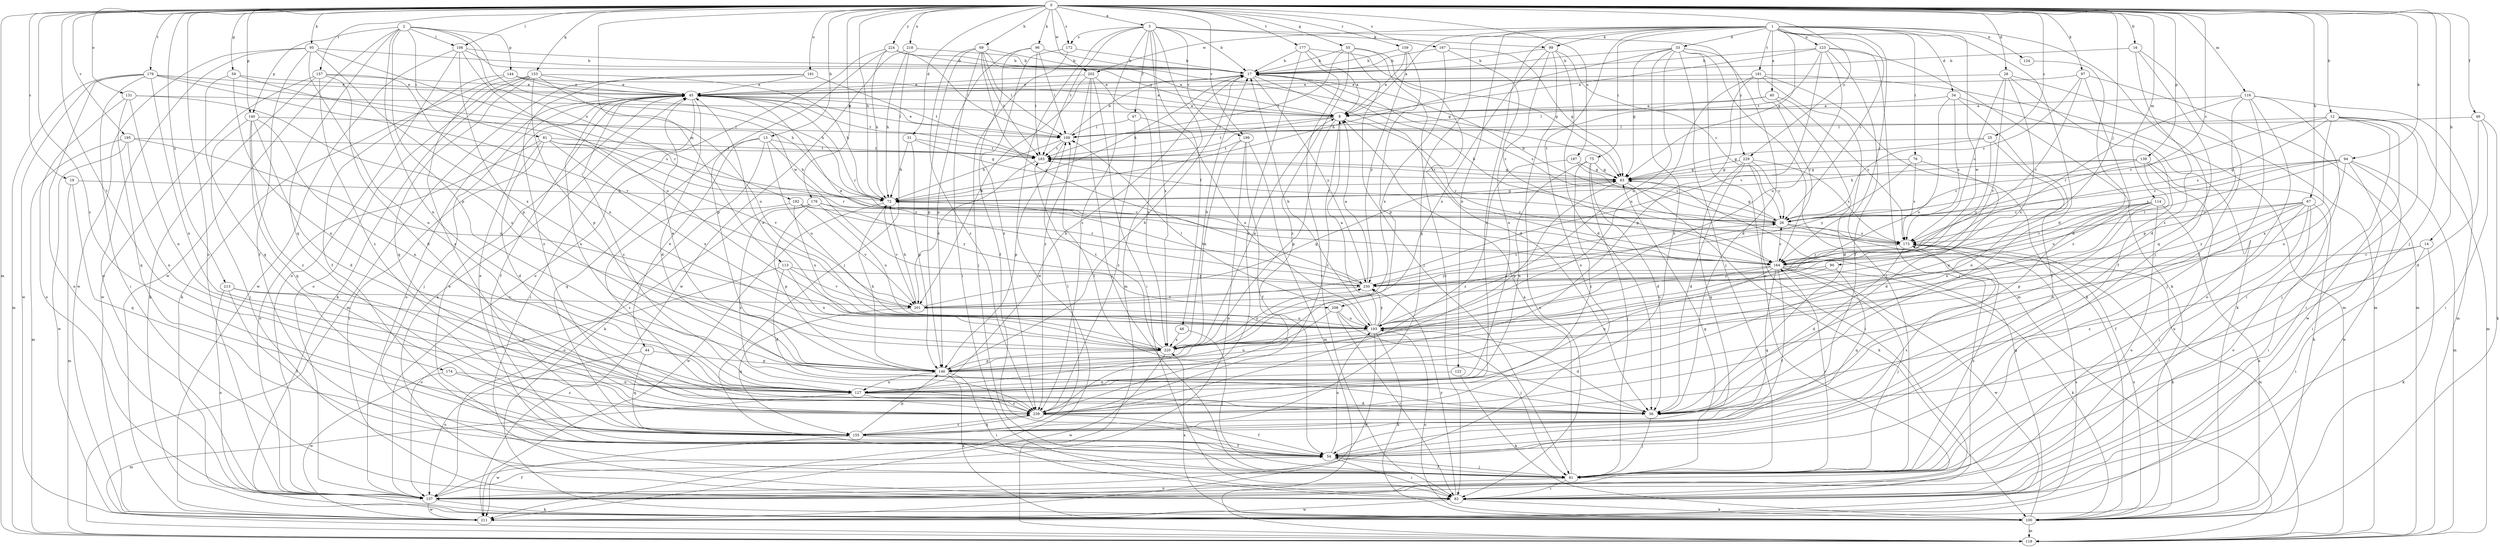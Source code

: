 strict digraph  {
0;
1;
2;
3;
8;
12;
13;
14;
16;
17;
19;
25;
26;
28;
31;
33;
34;
36;
40;
44;
45;
46;
47;
48;
54;
55;
59;
63;
67;
69;
72;
75;
76;
81;
82;
90;
91;
94;
95;
96;
97;
99;
100;
106;
109;
113;
114;
116;
118;
122;
123;
124;
127;
131;
137;
139;
140;
144;
146;
153;
155;
157;
159;
164;
167;
172;
173;
174;
176;
177;
179;
181;
183;
187;
191;
192;
193;
195;
199;
201;
202;
208;
211;
213;
218;
220;
224;
229;
230;
239;
0 -> 3  [label=a];
0 -> 12  [label=b];
0 -> 13  [label=b];
0 -> 14  [label=b];
0 -> 16  [label=b];
0 -> 19  [label=c];
0 -> 25  [label=c];
0 -> 26  [label=c];
0 -> 28  [label=d];
0 -> 31  [label=d];
0 -> 46  [label=f];
0 -> 55  [label=g];
0 -> 59  [label=g];
0 -> 67  [label=h];
0 -> 69  [label=h];
0 -> 72  [label=h];
0 -> 90  [label=j];
0 -> 91  [label=j];
0 -> 94  [label=k];
0 -> 95  [label=k];
0 -> 96  [label=k];
0 -> 97  [label=k];
0 -> 106  [label=l];
0 -> 113  [label=m];
0 -> 114  [label=m];
0 -> 116  [label=m];
0 -> 118  [label=m];
0 -> 131  [label=o];
0 -> 137  [label=o];
0 -> 139  [label=p];
0 -> 140  [label=p];
0 -> 153  [label=q];
0 -> 157  [label=r];
0 -> 159  [label=r];
0 -> 167  [label=s];
0 -> 172  [label=s];
0 -> 174  [label=t];
0 -> 176  [label=t];
0 -> 177  [label=t];
0 -> 179  [label=t];
0 -> 187  [label=u];
0 -> 191  [label=u];
0 -> 195  [label=v];
0 -> 199  [label=v];
0 -> 202  [label=w];
0 -> 213  [label=x];
0 -> 218  [label=x];
0 -> 224  [label=y];
0 -> 229  [label=y];
0 -> 239  [label=z];
1 -> 8  [label=a];
1 -> 26  [label=c];
1 -> 33  [label=d];
1 -> 34  [label=d];
1 -> 36  [label=d];
1 -> 40  [label=e];
1 -> 63  [label=g];
1 -> 75  [label=i];
1 -> 76  [label=i];
1 -> 91  [label=j];
1 -> 99  [label=k];
1 -> 122  [label=n];
1 -> 123  [label=n];
1 -> 124  [label=n];
1 -> 137  [label=o];
1 -> 155  [label=q];
1 -> 164  [label=r];
1 -> 181  [label=t];
1 -> 202  [label=w];
1 -> 208  [label=w];
1 -> 239  [label=z];
2 -> 81  [label=i];
2 -> 106  [label=l];
2 -> 127  [label=n];
2 -> 140  [label=p];
2 -> 144  [label=p];
2 -> 146  [label=p];
2 -> 155  [label=q];
2 -> 192  [label=u];
2 -> 208  [label=w];
2 -> 211  [label=w];
3 -> 17  [label=b];
3 -> 47  [label=f];
3 -> 48  [label=f];
3 -> 99  [label=k];
3 -> 118  [label=m];
3 -> 172  [label=s];
3 -> 183  [label=t];
3 -> 199  [label=v];
3 -> 211  [label=w];
3 -> 220  [label=x];
3 -> 229  [label=y];
3 -> 239  [label=z];
8 -> 109  [label=l];
8 -> 146  [label=p];
8 -> 164  [label=r];
8 -> 183  [label=t];
8 -> 239  [label=z];
12 -> 26  [label=c];
12 -> 82  [label=i];
12 -> 91  [label=j];
12 -> 109  [label=l];
12 -> 118  [label=m];
12 -> 173  [label=s];
12 -> 211  [label=w];
12 -> 220  [label=x];
13 -> 44  [label=e];
13 -> 72  [label=h];
13 -> 100  [label=k];
13 -> 155  [label=q];
13 -> 183  [label=t];
13 -> 193  [label=u];
14 -> 82  [label=i];
14 -> 100  [label=k];
14 -> 164  [label=r];
14 -> 239  [label=z];
16 -> 17  [label=b];
16 -> 36  [label=d];
16 -> 54  [label=f];
16 -> 155  [label=q];
17 -> 45  [label=e];
17 -> 72  [label=h];
17 -> 164  [label=r];
17 -> 173  [label=s];
17 -> 230  [label=y];
19 -> 72  [label=h];
19 -> 118  [label=m];
19 -> 155  [label=q];
25 -> 63  [label=g];
25 -> 127  [label=n];
25 -> 183  [label=t];
25 -> 230  [label=y];
26 -> 17  [label=b];
26 -> 63  [label=g];
26 -> 118  [label=m];
26 -> 173  [label=s];
26 -> 183  [label=t];
28 -> 45  [label=e];
28 -> 54  [label=f];
28 -> 118  [label=m];
28 -> 173  [label=s];
28 -> 201  [label=v];
28 -> 220  [label=x];
31 -> 63  [label=g];
31 -> 72  [label=h];
31 -> 146  [label=p];
31 -> 183  [label=t];
33 -> 17  [label=b];
33 -> 36  [label=d];
33 -> 63  [label=g];
33 -> 72  [label=h];
33 -> 91  [label=j];
33 -> 118  [label=m];
33 -> 137  [label=o];
33 -> 193  [label=u];
33 -> 239  [label=z];
34 -> 8  [label=a];
34 -> 54  [label=f];
34 -> 100  [label=k];
34 -> 173  [label=s];
34 -> 193  [label=u];
36 -> 91  [label=j];
36 -> 109  [label=l];
40 -> 8  [label=a];
40 -> 36  [label=d];
40 -> 109  [label=l];
40 -> 173  [label=s];
44 -> 137  [label=o];
44 -> 146  [label=p];
44 -> 155  [label=q];
45 -> 8  [label=a];
45 -> 36  [label=d];
45 -> 54  [label=f];
45 -> 82  [label=i];
45 -> 91  [label=j];
45 -> 109  [label=l];
45 -> 127  [label=n];
45 -> 137  [label=o];
45 -> 164  [label=r];
45 -> 183  [label=t];
45 -> 239  [label=z];
46 -> 36  [label=d];
46 -> 82  [label=i];
46 -> 100  [label=k];
46 -> 109  [label=l];
47 -> 109  [label=l];
47 -> 193  [label=u];
47 -> 239  [label=z];
48 -> 91  [label=j];
48 -> 220  [label=x];
54 -> 45  [label=e];
54 -> 82  [label=i];
54 -> 91  [label=j];
54 -> 173  [label=s];
54 -> 193  [label=u];
55 -> 17  [label=b];
55 -> 36  [label=d];
55 -> 82  [label=i];
55 -> 91  [label=j];
55 -> 183  [label=t];
55 -> 239  [label=z];
59 -> 45  [label=e];
59 -> 127  [label=n];
59 -> 155  [label=q];
59 -> 173  [label=s];
63 -> 72  [label=h];
63 -> 100  [label=k];
63 -> 146  [label=p];
63 -> 183  [label=t];
67 -> 26  [label=c];
67 -> 54  [label=f];
67 -> 82  [label=i];
67 -> 91  [label=j];
67 -> 127  [label=n];
67 -> 137  [label=o];
67 -> 173  [label=s];
67 -> 230  [label=y];
69 -> 17  [label=b];
69 -> 63  [label=g];
69 -> 82  [label=i];
69 -> 109  [label=l];
69 -> 146  [label=p];
69 -> 183  [label=t];
69 -> 230  [label=y];
69 -> 239  [label=z];
72 -> 26  [label=c];
72 -> 63  [label=g];
72 -> 201  [label=v];
72 -> 211  [label=w];
75 -> 36  [label=d];
75 -> 63  [label=g];
75 -> 91  [label=j];
75 -> 127  [label=n];
75 -> 239  [label=z];
76 -> 36  [label=d];
76 -> 63  [label=g];
76 -> 173  [label=s];
76 -> 230  [label=y];
81 -> 36  [label=d];
81 -> 82  [label=i];
81 -> 137  [label=o];
81 -> 164  [label=r];
81 -> 183  [label=t];
81 -> 201  [label=v];
81 -> 220  [label=x];
82 -> 45  [label=e];
82 -> 100  [label=k];
82 -> 211  [label=w];
82 -> 230  [label=y];
90 -> 155  [label=q];
90 -> 193  [label=u];
90 -> 230  [label=y];
91 -> 8  [label=a];
91 -> 45  [label=e];
91 -> 54  [label=f];
91 -> 63  [label=g];
91 -> 82  [label=i];
91 -> 137  [label=o];
91 -> 164  [label=r];
91 -> 173  [label=s];
94 -> 26  [label=c];
94 -> 63  [label=g];
94 -> 82  [label=i];
94 -> 118  [label=m];
94 -> 164  [label=r];
94 -> 173  [label=s];
94 -> 193  [label=u];
94 -> 211  [label=w];
95 -> 17  [label=b];
95 -> 54  [label=f];
95 -> 127  [label=n];
95 -> 137  [label=o];
95 -> 164  [label=r];
95 -> 211  [label=w];
95 -> 220  [label=x];
96 -> 17  [label=b];
96 -> 54  [label=f];
96 -> 109  [label=l];
96 -> 146  [label=p];
96 -> 183  [label=t];
97 -> 26  [label=c];
97 -> 45  [label=e];
97 -> 118  [label=m];
97 -> 164  [label=r];
97 -> 239  [label=z];
99 -> 17  [label=b];
99 -> 26  [label=c];
99 -> 36  [label=d];
99 -> 82  [label=i];
99 -> 127  [label=n];
99 -> 220  [label=x];
100 -> 63  [label=g];
100 -> 118  [label=m];
100 -> 173  [label=s];
100 -> 193  [label=u];
100 -> 220  [label=x];
106 -> 8  [label=a];
106 -> 17  [label=b];
106 -> 137  [label=o];
106 -> 146  [label=p];
106 -> 193  [label=u];
106 -> 211  [label=w];
109 -> 17  [label=b];
109 -> 45  [label=e];
109 -> 72  [label=h];
109 -> 146  [label=p];
109 -> 183  [label=t];
113 -> 36  [label=d];
113 -> 137  [label=o];
113 -> 201  [label=v];
113 -> 220  [label=x];
113 -> 230  [label=y];
114 -> 26  [label=c];
114 -> 100  [label=k];
114 -> 137  [label=o];
114 -> 146  [label=p];
114 -> 164  [label=r];
114 -> 193  [label=u];
114 -> 220  [label=x];
116 -> 8  [label=a];
116 -> 82  [label=i];
116 -> 91  [label=j];
116 -> 118  [label=m];
116 -> 137  [label=o];
116 -> 146  [label=p];
116 -> 164  [label=r];
122 -> 100  [label=k];
122 -> 127  [label=n];
123 -> 8  [label=a];
123 -> 17  [label=b];
123 -> 54  [label=f];
123 -> 82  [label=i];
123 -> 100  [label=k];
123 -> 183  [label=t];
123 -> 193  [label=u];
123 -> 201  [label=v];
124 -> 36  [label=d];
127 -> 17  [label=b];
127 -> 36  [label=d];
127 -> 118  [label=m];
127 -> 239  [label=z];
131 -> 8  [label=a];
131 -> 127  [label=n];
131 -> 137  [label=o];
131 -> 155  [label=q];
131 -> 220  [label=x];
137 -> 54  [label=f];
137 -> 100  [label=k];
137 -> 211  [label=w];
139 -> 26  [label=c];
139 -> 63  [label=g];
139 -> 72  [label=h];
139 -> 100  [label=k];
139 -> 137  [label=o];
139 -> 193  [label=u];
140 -> 36  [label=d];
140 -> 91  [label=j];
140 -> 109  [label=l];
140 -> 127  [label=n];
140 -> 155  [label=q];
140 -> 239  [label=z];
144 -> 8  [label=a];
144 -> 45  [label=e];
144 -> 54  [label=f];
144 -> 72  [label=h];
144 -> 100  [label=k];
146 -> 17  [label=b];
146 -> 45  [label=e];
146 -> 72  [label=h];
146 -> 82  [label=i];
146 -> 100  [label=k];
146 -> 127  [label=n];
153 -> 45  [label=e];
153 -> 72  [label=h];
153 -> 100  [label=k];
153 -> 137  [label=o];
153 -> 146  [label=p];
153 -> 155  [label=q];
153 -> 193  [label=u];
153 -> 239  [label=z];
155 -> 54  [label=f];
155 -> 109  [label=l];
155 -> 146  [label=p];
155 -> 211  [label=w];
155 -> 239  [label=z];
157 -> 36  [label=d];
157 -> 45  [label=e];
157 -> 100  [label=k];
157 -> 211  [label=w];
157 -> 220  [label=x];
157 -> 239  [label=z];
159 -> 8  [label=a];
159 -> 17  [label=b];
159 -> 146  [label=p];
159 -> 230  [label=y];
164 -> 26  [label=c];
164 -> 54  [label=f];
164 -> 91  [label=j];
164 -> 100  [label=k];
164 -> 127  [label=n];
164 -> 155  [label=q];
164 -> 211  [label=w];
164 -> 220  [label=x];
164 -> 230  [label=y];
167 -> 17  [label=b];
167 -> 63  [label=g];
167 -> 164  [label=r];
167 -> 220  [label=x];
172 -> 17  [label=b];
172 -> 91  [label=j];
172 -> 239  [label=z];
173 -> 17  [label=b];
173 -> 36  [label=d];
173 -> 100  [label=k];
173 -> 164  [label=r];
174 -> 127  [label=n];
174 -> 211  [label=w];
174 -> 239  [label=z];
176 -> 26  [label=c];
176 -> 137  [label=o];
176 -> 146  [label=p];
176 -> 193  [label=u];
176 -> 230  [label=y];
176 -> 239  [label=z];
177 -> 8  [label=a];
177 -> 17  [label=b];
177 -> 63  [label=g];
177 -> 82  [label=i];
177 -> 239  [label=z];
179 -> 45  [label=e];
179 -> 72  [label=h];
179 -> 82  [label=i];
179 -> 118  [label=m];
179 -> 127  [label=n];
179 -> 137  [label=o];
179 -> 201  [label=v];
179 -> 211  [label=w];
181 -> 45  [label=e];
181 -> 91  [label=j];
181 -> 100  [label=k];
181 -> 118  [label=m];
181 -> 146  [label=p];
181 -> 164  [label=r];
181 -> 193  [label=u];
183 -> 63  [label=g];
183 -> 201  [label=v];
187 -> 26  [label=c];
187 -> 63  [label=g];
187 -> 239  [label=z];
191 -> 45  [label=e];
191 -> 118  [label=m];
191 -> 183  [label=t];
191 -> 239  [label=z];
192 -> 26  [label=c];
192 -> 164  [label=r];
192 -> 193  [label=u];
192 -> 201  [label=v];
192 -> 239  [label=z];
193 -> 8  [label=a];
193 -> 17  [label=b];
193 -> 26  [label=c];
193 -> 36  [label=d];
193 -> 100  [label=k];
193 -> 109  [label=l];
193 -> 211  [label=w];
193 -> 220  [label=x];
193 -> 230  [label=y];
195 -> 118  [label=m];
195 -> 127  [label=n];
195 -> 183  [label=t];
195 -> 193  [label=u];
195 -> 211  [label=w];
199 -> 54  [label=f];
199 -> 118  [label=m];
199 -> 137  [label=o];
199 -> 183  [label=t];
199 -> 220  [label=x];
201 -> 63  [label=g];
201 -> 72  [label=h];
201 -> 155  [label=q];
201 -> 193  [label=u];
202 -> 45  [label=e];
202 -> 82  [label=i];
202 -> 91  [label=j];
202 -> 201  [label=v];
202 -> 220  [label=x];
202 -> 239  [label=z];
208 -> 82  [label=i];
208 -> 91  [label=j];
208 -> 127  [label=n];
208 -> 193  [label=u];
211 -> 173  [label=s];
213 -> 54  [label=f];
213 -> 127  [label=n];
213 -> 137  [label=o];
213 -> 201  [label=v];
218 -> 17  [label=b];
218 -> 72  [label=h];
218 -> 91  [label=j];
218 -> 211  [label=w];
220 -> 8  [label=a];
220 -> 17  [label=b];
220 -> 45  [label=e];
220 -> 146  [label=p];
220 -> 183  [label=t];
220 -> 211  [label=w];
220 -> 230  [label=y];
224 -> 8  [label=a];
224 -> 17  [label=b];
224 -> 72  [label=h];
224 -> 109  [label=l];
224 -> 137  [label=o];
224 -> 146  [label=p];
229 -> 26  [label=c];
229 -> 36  [label=d];
229 -> 63  [label=g];
229 -> 82  [label=i];
229 -> 155  [label=q];
229 -> 173  [label=s];
230 -> 8  [label=a];
230 -> 26  [label=c];
230 -> 45  [label=e];
230 -> 72  [label=h];
230 -> 201  [label=v];
239 -> 54  [label=f];
239 -> 155  [label=q];
}

